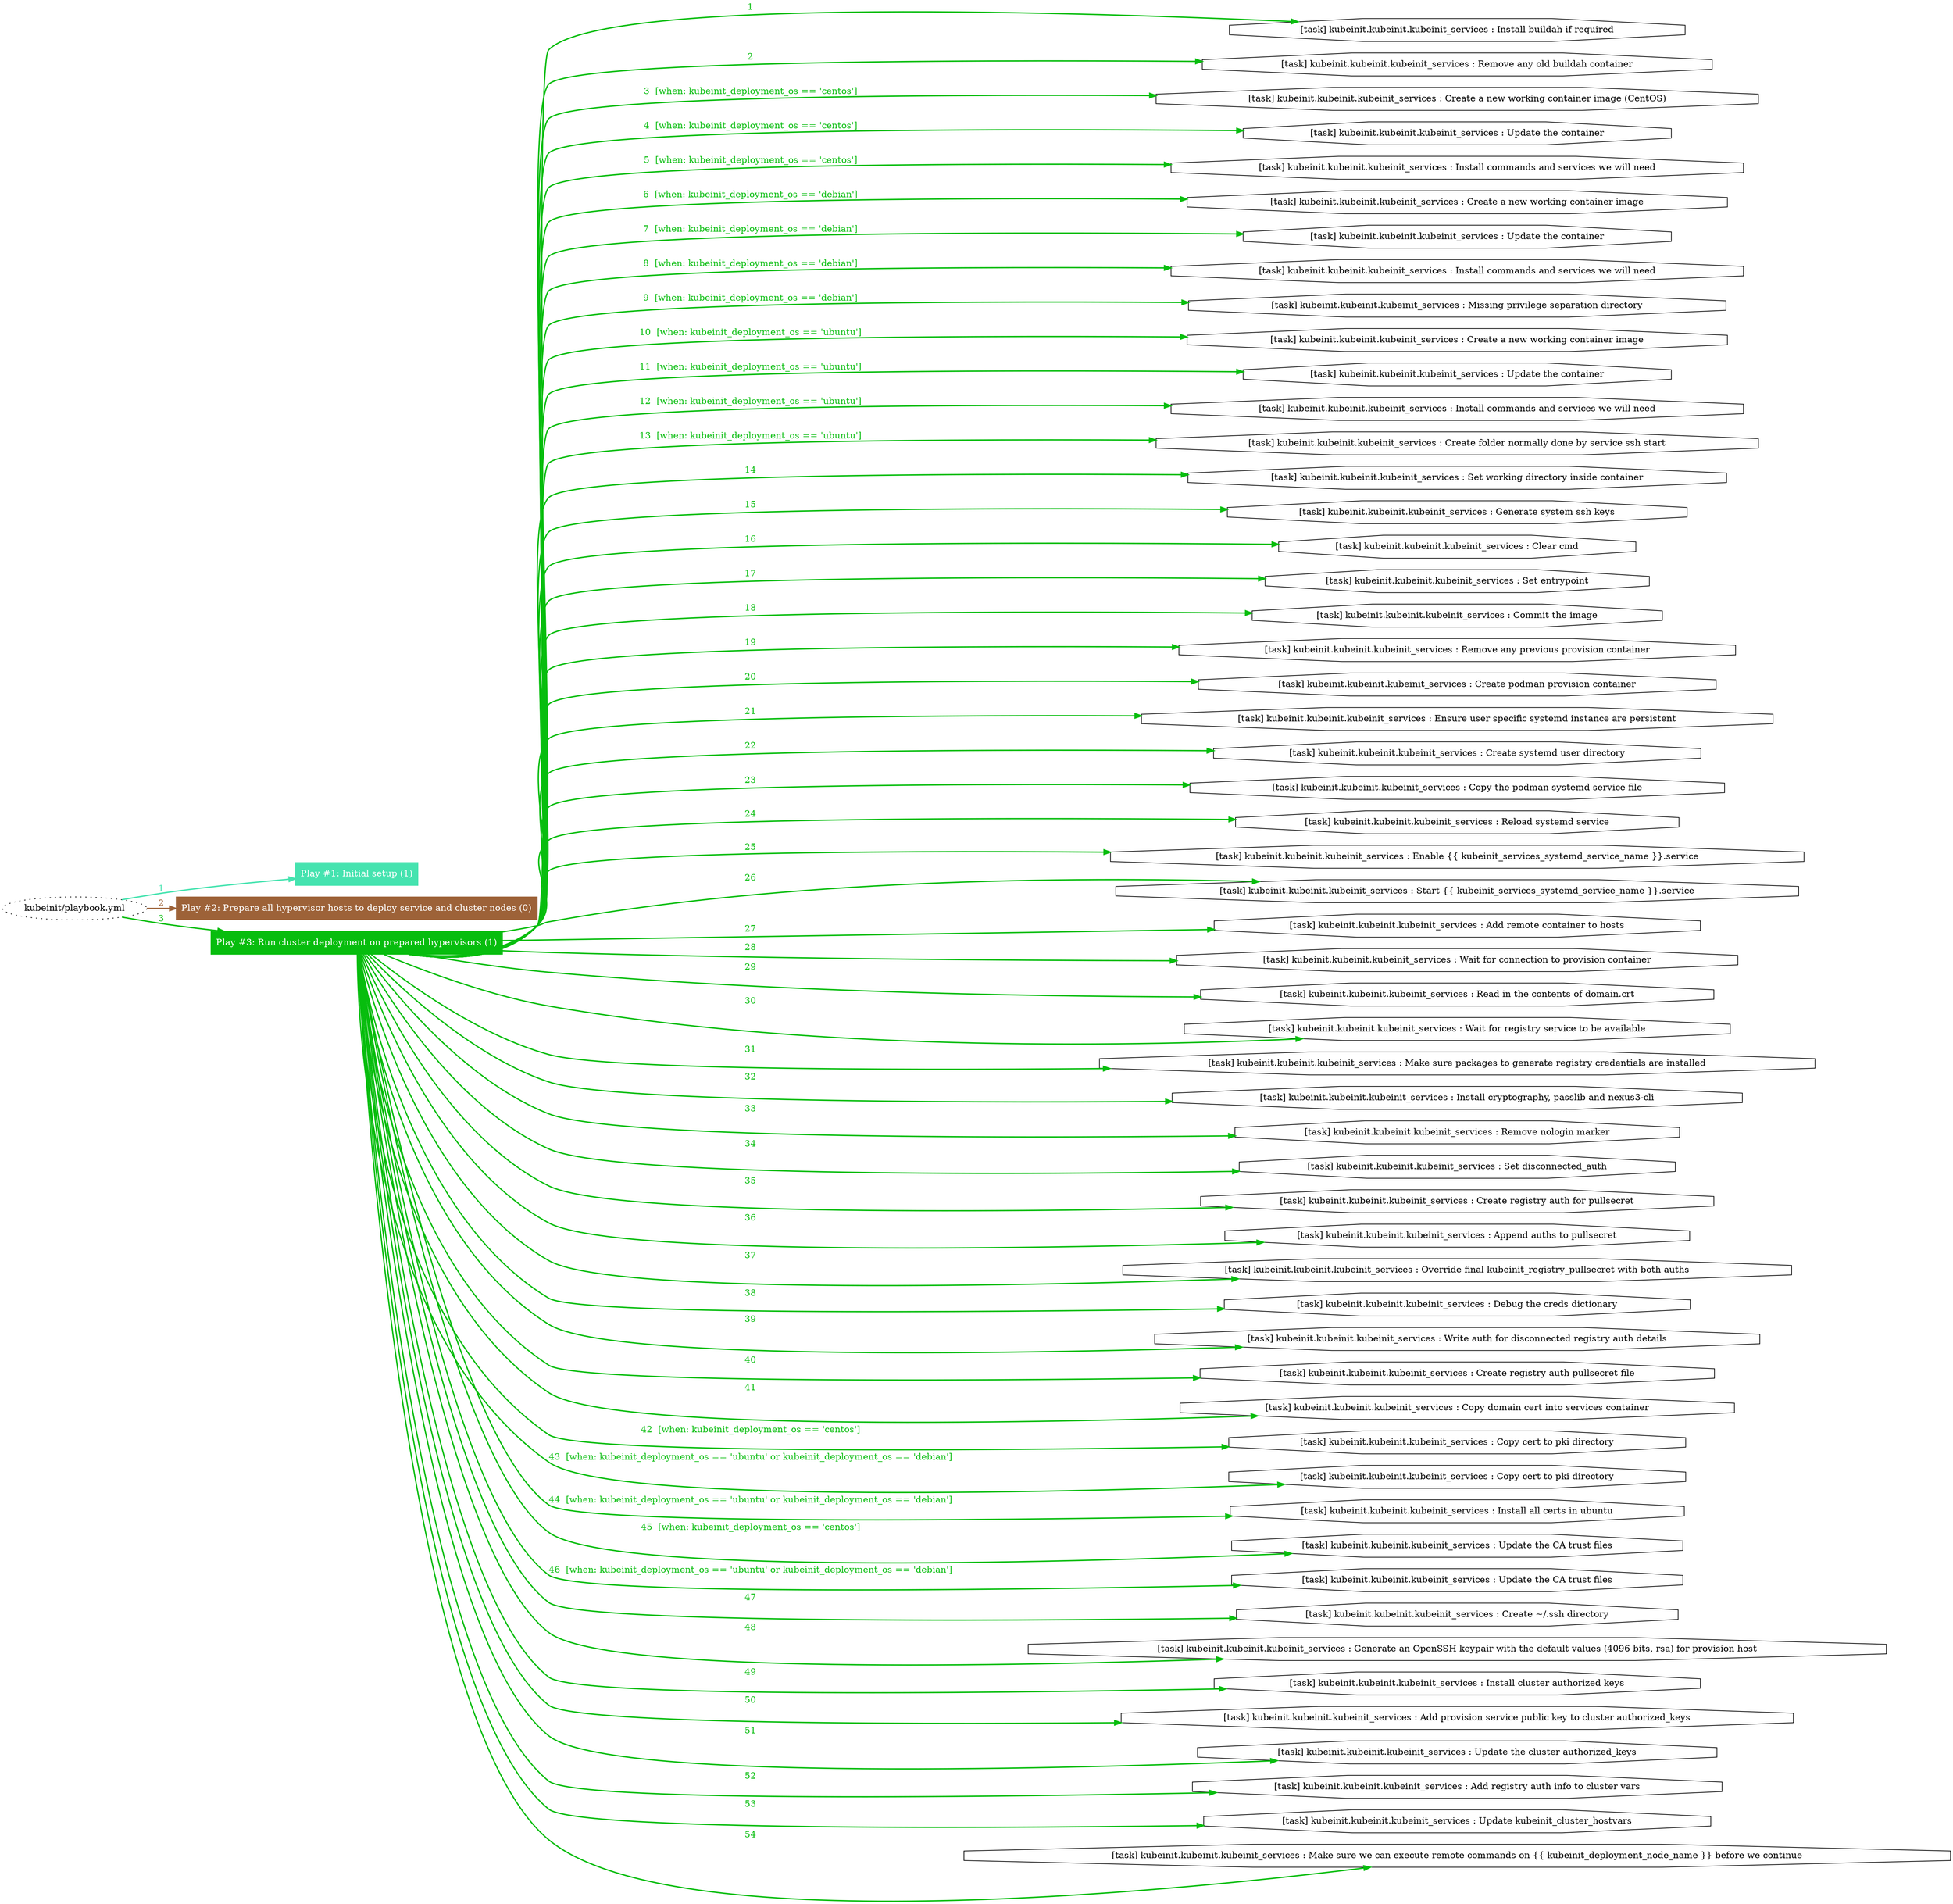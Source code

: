 digraph "kubeinit/playbook.yml "{
	graph [concentrate=true ordering=in rankdir=LR ratio=fill]
	edge [esep=5 sep=10]
	"kubeinit/playbook.yml" [id=root_node style=dotted]
	subgraph "Play #1: Initial setup (1) "{
		"Play #1: Initial setup (1)" [color="#45e3af" fontcolor="#ffffff" id="play_94e02d5f-cb08-4abe-95cd-54f6c1813194" shape=box style=filled tooltip=localhost]
		"kubeinit/playbook.yml" -> "Play #1: Initial setup (1)" [label=1 color="#45e3af" fontcolor="#45e3af" id="edge_6399e828-8134-4f4a-a9a8-cadf7808ef88" style=bold]
	}
	subgraph "Play #2: Prepare all hypervisor hosts to deploy service and cluster nodes (0) "{
		"Play #2: Prepare all hypervisor hosts to deploy service and cluster nodes (0)" [color="#9d6238" fontcolor="#ffffff" id="play_74aadd17-5e53-411e-a6f5-ddb644114a86" shape=box style=filled tooltip=""]
		"kubeinit/playbook.yml" -> "Play #2: Prepare all hypervisor hosts to deploy service and cluster nodes (0)" [label=2 color="#9d6238" fontcolor="#9d6238" id="edge_2dbf3a1b-0868-4cf6-8706-34886b432ef6" style=bold]
	}
	subgraph "Play #3: Run cluster deployment on prepared hypervisors (1) "{
		"Play #3: Run cluster deployment on prepared hypervisors (1)" [color="#07bd0e" fontcolor="#ffffff" id="play_e7e92eea-bb84-405b-894f-a50881201ae2" shape=box style=filled tooltip=localhost]
		"kubeinit/playbook.yml" -> "Play #3: Run cluster deployment on prepared hypervisors (1)" [label=3 color="#07bd0e" fontcolor="#07bd0e" id="edge_d442a16b-6b11-4983-8dc1-a48253c408aa" style=bold]
		"task_7aed0550-ee16-4181-89ea-5df77480c8b1" [label="[task] kubeinit.kubeinit.kubeinit_services : Install buildah if required" id="task_7aed0550-ee16-4181-89ea-5df77480c8b1" shape=octagon tooltip="[task] kubeinit.kubeinit.kubeinit_services : Install buildah if required"]
		"Play #3: Run cluster deployment on prepared hypervisors (1)" -> "task_7aed0550-ee16-4181-89ea-5df77480c8b1" [label=1 color="#07bd0e" fontcolor="#07bd0e" id="edge_4fe4dddd-d7f7-4fc1-aa7d-3e6f69f4f3de" style=bold]
		"task_37867dfd-5090-425d-ba16-5ad7f3053b61" [label="[task] kubeinit.kubeinit.kubeinit_services : Remove any old buildah container" id="task_37867dfd-5090-425d-ba16-5ad7f3053b61" shape=octagon tooltip="[task] kubeinit.kubeinit.kubeinit_services : Remove any old buildah container"]
		"Play #3: Run cluster deployment on prepared hypervisors (1)" -> "task_37867dfd-5090-425d-ba16-5ad7f3053b61" [label=2 color="#07bd0e" fontcolor="#07bd0e" id="edge_cf7352af-fced-4c40-be4c-c944599350e0" style=bold]
		"task_753dcd17-76ef-492a-b087-facd6f6e00d2" [label="[task] kubeinit.kubeinit.kubeinit_services : Create a new working container image (CentOS)" id="task_753dcd17-76ef-492a-b087-facd6f6e00d2" shape=octagon tooltip="[task] kubeinit.kubeinit.kubeinit_services : Create a new working container image (CentOS)"]
		"Play #3: Run cluster deployment on prepared hypervisors (1)" -> "task_753dcd17-76ef-492a-b087-facd6f6e00d2" [label="3  [when: kubeinit_deployment_os == 'centos']" color="#07bd0e" fontcolor="#07bd0e" id="edge_aa36eed0-1ed5-4046-bbb1-a5795e524113" style=bold]
		"task_47e86069-f19a-474f-965f-fcf7ed98fd19" [label="[task] kubeinit.kubeinit.kubeinit_services : Update the container" id="task_47e86069-f19a-474f-965f-fcf7ed98fd19" shape=octagon tooltip="[task] kubeinit.kubeinit.kubeinit_services : Update the container"]
		"Play #3: Run cluster deployment on prepared hypervisors (1)" -> "task_47e86069-f19a-474f-965f-fcf7ed98fd19" [label="4  [when: kubeinit_deployment_os == 'centos']" color="#07bd0e" fontcolor="#07bd0e" id="edge_a9b73b15-5a44-4b04-ad74-755a25037ac0" style=bold]
		"task_3cb484cc-e980-4f82-982b-3e544b36f8ec" [label="[task] kubeinit.kubeinit.kubeinit_services : Install commands and services we will need" id="task_3cb484cc-e980-4f82-982b-3e544b36f8ec" shape=octagon tooltip="[task] kubeinit.kubeinit.kubeinit_services : Install commands and services we will need"]
		"Play #3: Run cluster deployment on prepared hypervisors (1)" -> "task_3cb484cc-e980-4f82-982b-3e544b36f8ec" [label="5  [when: kubeinit_deployment_os == 'centos']" color="#07bd0e" fontcolor="#07bd0e" id="edge_9c48d5d5-9fe1-44de-a0de-c79717889b74" style=bold]
		"task_6f188270-e118-47a4-9df4-ceb1cd53e8d6" [label="[task] kubeinit.kubeinit.kubeinit_services : Create a new working container image" id="task_6f188270-e118-47a4-9df4-ceb1cd53e8d6" shape=octagon tooltip="[task] kubeinit.kubeinit.kubeinit_services : Create a new working container image"]
		"Play #3: Run cluster deployment on prepared hypervisors (1)" -> "task_6f188270-e118-47a4-9df4-ceb1cd53e8d6" [label="6  [when: kubeinit_deployment_os == 'debian']" color="#07bd0e" fontcolor="#07bd0e" id="edge_342b4930-3d9a-47c1-9e68-f35f05ad58da" style=bold]
		"task_87e67b6f-6c93-4475-9a9b-83fe45435d08" [label="[task] kubeinit.kubeinit.kubeinit_services : Update the container" id="task_87e67b6f-6c93-4475-9a9b-83fe45435d08" shape=octagon tooltip="[task] kubeinit.kubeinit.kubeinit_services : Update the container"]
		"Play #3: Run cluster deployment on prepared hypervisors (1)" -> "task_87e67b6f-6c93-4475-9a9b-83fe45435d08" [label="7  [when: kubeinit_deployment_os == 'debian']" color="#07bd0e" fontcolor="#07bd0e" id="edge_522adcb2-b500-4c1c-83cf-da41e2c70a14" style=bold]
		"task_33544b70-b17f-45fa-9e31-bb1850b182a0" [label="[task] kubeinit.kubeinit.kubeinit_services : Install commands and services we will need" id="task_33544b70-b17f-45fa-9e31-bb1850b182a0" shape=octagon tooltip="[task] kubeinit.kubeinit.kubeinit_services : Install commands and services we will need"]
		"Play #3: Run cluster deployment on prepared hypervisors (1)" -> "task_33544b70-b17f-45fa-9e31-bb1850b182a0" [label="8  [when: kubeinit_deployment_os == 'debian']" color="#07bd0e" fontcolor="#07bd0e" id="edge_1ba96931-f413-4850-863b-6a56371427c3" style=bold]
		"task_73a1b0b8-ed19-4ec5-a125-2be35fd2e041" [label="[task] kubeinit.kubeinit.kubeinit_services : Missing privilege separation directory" id="task_73a1b0b8-ed19-4ec5-a125-2be35fd2e041" shape=octagon tooltip="[task] kubeinit.kubeinit.kubeinit_services : Missing privilege separation directory"]
		"Play #3: Run cluster deployment on prepared hypervisors (1)" -> "task_73a1b0b8-ed19-4ec5-a125-2be35fd2e041" [label="9  [when: kubeinit_deployment_os == 'debian']" color="#07bd0e" fontcolor="#07bd0e" id="edge_ea97b221-36b0-4fc5-80fa-2a57531eb063" style=bold]
		"task_fe574f49-60a4-477c-955d-e8330175e321" [label="[task] kubeinit.kubeinit.kubeinit_services : Create a new working container image" id="task_fe574f49-60a4-477c-955d-e8330175e321" shape=octagon tooltip="[task] kubeinit.kubeinit.kubeinit_services : Create a new working container image"]
		"Play #3: Run cluster deployment on prepared hypervisors (1)" -> "task_fe574f49-60a4-477c-955d-e8330175e321" [label="10  [when: kubeinit_deployment_os == 'ubuntu']" color="#07bd0e" fontcolor="#07bd0e" id="edge_35d41085-a9d0-47e3-9818-e6a98d847a76" style=bold]
		"task_168e9931-63fd-4193-8ef9-5d7c3703381e" [label="[task] kubeinit.kubeinit.kubeinit_services : Update the container" id="task_168e9931-63fd-4193-8ef9-5d7c3703381e" shape=octagon tooltip="[task] kubeinit.kubeinit.kubeinit_services : Update the container"]
		"Play #3: Run cluster deployment on prepared hypervisors (1)" -> "task_168e9931-63fd-4193-8ef9-5d7c3703381e" [label="11  [when: kubeinit_deployment_os == 'ubuntu']" color="#07bd0e" fontcolor="#07bd0e" id="edge_6209846e-c820-4927-959d-3326b5dfa330" style=bold]
		"task_723aebad-d042-4a77-9aac-0943e97fade3" [label="[task] kubeinit.kubeinit.kubeinit_services : Install commands and services we will need" id="task_723aebad-d042-4a77-9aac-0943e97fade3" shape=octagon tooltip="[task] kubeinit.kubeinit.kubeinit_services : Install commands and services we will need"]
		"Play #3: Run cluster deployment on prepared hypervisors (1)" -> "task_723aebad-d042-4a77-9aac-0943e97fade3" [label="12  [when: kubeinit_deployment_os == 'ubuntu']" color="#07bd0e" fontcolor="#07bd0e" id="edge_4c7f0215-a9a6-4b97-a2f2-6b963284d784" style=bold]
		"task_afb25ac9-43e4-4deb-8577-d0ba35246e11" [label="[task] kubeinit.kubeinit.kubeinit_services : Create folder normally done by service ssh start" id="task_afb25ac9-43e4-4deb-8577-d0ba35246e11" shape=octagon tooltip="[task] kubeinit.kubeinit.kubeinit_services : Create folder normally done by service ssh start"]
		"Play #3: Run cluster deployment on prepared hypervisors (1)" -> "task_afb25ac9-43e4-4deb-8577-d0ba35246e11" [label="13  [when: kubeinit_deployment_os == 'ubuntu']" color="#07bd0e" fontcolor="#07bd0e" id="edge_cb2f0153-f206-4ace-8a2f-5c04c0c03bad" style=bold]
		"task_73cce518-3f08-49a0-91ec-a4349951511b" [label="[task] kubeinit.kubeinit.kubeinit_services : Set working directory inside container" id="task_73cce518-3f08-49a0-91ec-a4349951511b" shape=octagon tooltip="[task] kubeinit.kubeinit.kubeinit_services : Set working directory inside container"]
		"Play #3: Run cluster deployment on prepared hypervisors (1)" -> "task_73cce518-3f08-49a0-91ec-a4349951511b" [label=14 color="#07bd0e" fontcolor="#07bd0e" id="edge_d4b92e72-3eea-41f9-8404-a25d527fa6df" style=bold]
		"task_78831825-257b-4684-ad28-55865184ad01" [label="[task] kubeinit.kubeinit.kubeinit_services : Generate system ssh keys" id="task_78831825-257b-4684-ad28-55865184ad01" shape=octagon tooltip="[task] kubeinit.kubeinit.kubeinit_services : Generate system ssh keys"]
		"Play #3: Run cluster deployment on prepared hypervisors (1)" -> "task_78831825-257b-4684-ad28-55865184ad01" [label=15 color="#07bd0e" fontcolor="#07bd0e" id="edge_9e4fa51e-9ce7-48d7-a1cc-3640ff76d3a7" style=bold]
		"task_c38df3ac-c78f-4c42-96d5-216eddecd9df" [label="[task] kubeinit.kubeinit.kubeinit_services : Clear cmd" id="task_c38df3ac-c78f-4c42-96d5-216eddecd9df" shape=octagon tooltip="[task] kubeinit.kubeinit.kubeinit_services : Clear cmd"]
		"Play #3: Run cluster deployment on prepared hypervisors (1)" -> "task_c38df3ac-c78f-4c42-96d5-216eddecd9df" [label=16 color="#07bd0e" fontcolor="#07bd0e" id="edge_3656b1ed-86eb-48ad-81a3-762d37994f23" style=bold]
		"task_1cc01259-9bc3-4c40-9ec9-48aa828c9d81" [label="[task] kubeinit.kubeinit.kubeinit_services : Set entrypoint" id="task_1cc01259-9bc3-4c40-9ec9-48aa828c9d81" shape=octagon tooltip="[task] kubeinit.kubeinit.kubeinit_services : Set entrypoint"]
		"Play #3: Run cluster deployment on prepared hypervisors (1)" -> "task_1cc01259-9bc3-4c40-9ec9-48aa828c9d81" [label=17 color="#07bd0e" fontcolor="#07bd0e" id="edge_d705b152-b477-4aea-b403-c8b589bdc2bd" style=bold]
		"task_df9e82a3-6a04-474f-af22-23601a8c4b60" [label="[task] kubeinit.kubeinit.kubeinit_services : Commit the image" id="task_df9e82a3-6a04-474f-af22-23601a8c4b60" shape=octagon tooltip="[task] kubeinit.kubeinit.kubeinit_services : Commit the image"]
		"Play #3: Run cluster deployment on prepared hypervisors (1)" -> "task_df9e82a3-6a04-474f-af22-23601a8c4b60" [label=18 color="#07bd0e" fontcolor="#07bd0e" id="edge_67484bc0-6ae1-47ce-91af-0ac4a5853e42" style=bold]
		"task_a7c9d70d-9861-46c8-a499-f608581b4b00" [label="[task] kubeinit.kubeinit.kubeinit_services : Remove any previous provision container" id="task_a7c9d70d-9861-46c8-a499-f608581b4b00" shape=octagon tooltip="[task] kubeinit.kubeinit.kubeinit_services : Remove any previous provision container"]
		"Play #3: Run cluster deployment on prepared hypervisors (1)" -> "task_a7c9d70d-9861-46c8-a499-f608581b4b00" [label=19 color="#07bd0e" fontcolor="#07bd0e" id="edge_ff6d18a5-3039-4d5d-8004-e42facd81353" style=bold]
		"task_bb06c56d-41d9-4e5d-8657-518233599dd0" [label="[task] kubeinit.kubeinit.kubeinit_services : Create podman provision container" id="task_bb06c56d-41d9-4e5d-8657-518233599dd0" shape=octagon tooltip="[task] kubeinit.kubeinit.kubeinit_services : Create podman provision container"]
		"Play #3: Run cluster deployment on prepared hypervisors (1)" -> "task_bb06c56d-41d9-4e5d-8657-518233599dd0" [label=20 color="#07bd0e" fontcolor="#07bd0e" id="edge_fe997562-3c35-40be-9f70-9bd39e3464ae" style=bold]
		"task_3e160be9-716b-45cd-8956-c2caeeb4d4ef" [label="[task] kubeinit.kubeinit.kubeinit_services : Ensure user specific systemd instance are persistent" id="task_3e160be9-716b-45cd-8956-c2caeeb4d4ef" shape=octagon tooltip="[task] kubeinit.kubeinit.kubeinit_services : Ensure user specific systemd instance are persistent"]
		"Play #3: Run cluster deployment on prepared hypervisors (1)" -> "task_3e160be9-716b-45cd-8956-c2caeeb4d4ef" [label=21 color="#07bd0e" fontcolor="#07bd0e" id="edge_70079d71-682e-46ba-9761-4fce40d64169" style=bold]
		"task_a272232a-2ea0-48be-a08f-ac3357ca5486" [label="[task] kubeinit.kubeinit.kubeinit_services : Create systemd user directory" id="task_a272232a-2ea0-48be-a08f-ac3357ca5486" shape=octagon tooltip="[task] kubeinit.kubeinit.kubeinit_services : Create systemd user directory"]
		"Play #3: Run cluster deployment on prepared hypervisors (1)" -> "task_a272232a-2ea0-48be-a08f-ac3357ca5486" [label=22 color="#07bd0e" fontcolor="#07bd0e" id="edge_372b93f5-3202-4887-a176-3e13cced6fef" style=bold]
		"task_eb7a65de-3be9-46fd-9fa4-3864b6491f26" [label="[task] kubeinit.kubeinit.kubeinit_services : Copy the podman systemd service file" id="task_eb7a65de-3be9-46fd-9fa4-3864b6491f26" shape=octagon tooltip="[task] kubeinit.kubeinit.kubeinit_services : Copy the podman systemd service file"]
		"Play #3: Run cluster deployment on prepared hypervisors (1)" -> "task_eb7a65de-3be9-46fd-9fa4-3864b6491f26" [label=23 color="#07bd0e" fontcolor="#07bd0e" id="edge_04632ac0-b1f2-4cec-9d75-5aeabab65b16" style=bold]
		"task_7e69de6f-f813-4d23-a3c1-1258dc7b445c" [label="[task] kubeinit.kubeinit.kubeinit_services : Reload systemd service" id="task_7e69de6f-f813-4d23-a3c1-1258dc7b445c" shape=octagon tooltip="[task] kubeinit.kubeinit.kubeinit_services : Reload systemd service"]
		"Play #3: Run cluster deployment on prepared hypervisors (1)" -> "task_7e69de6f-f813-4d23-a3c1-1258dc7b445c" [label=24 color="#07bd0e" fontcolor="#07bd0e" id="edge_3630f98c-1801-4947-bb26-a4306a118deb" style=bold]
		"task_19b19979-8880-47ec-b48e-6867e6f4ad89" [label="[task] kubeinit.kubeinit.kubeinit_services : Enable {{ kubeinit_services_systemd_service_name }}.service" id="task_19b19979-8880-47ec-b48e-6867e6f4ad89" shape=octagon tooltip="[task] kubeinit.kubeinit.kubeinit_services : Enable {{ kubeinit_services_systemd_service_name }}.service"]
		"Play #3: Run cluster deployment on prepared hypervisors (1)" -> "task_19b19979-8880-47ec-b48e-6867e6f4ad89" [label=25 color="#07bd0e" fontcolor="#07bd0e" id="edge_fbfbeeb1-1c2e-4e29-a948-33976cd80f95" style=bold]
		"task_20a98c42-eb7b-4904-9603-3a2cbcc91ff6" [label="[task] kubeinit.kubeinit.kubeinit_services : Start {{ kubeinit_services_systemd_service_name }}.service" id="task_20a98c42-eb7b-4904-9603-3a2cbcc91ff6" shape=octagon tooltip="[task] kubeinit.kubeinit.kubeinit_services : Start {{ kubeinit_services_systemd_service_name }}.service"]
		"Play #3: Run cluster deployment on prepared hypervisors (1)" -> "task_20a98c42-eb7b-4904-9603-3a2cbcc91ff6" [label=26 color="#07bd0e" fontcolor="#07bd0e" id="edge_c40cf61d-d143-48d1-97eb-051158fc55e9" style=bold]
		"task_54bb7e0c-9eb3-4321-a901-276f8dbbe9c2" [label="[task] kubeinit.kubeinit.kubeinit_services : Add remote container to hosts" id="task_54bb7e0c-9eb3-4321-a901-276f8dbbe9c2" shape=octagon tooltip="[task] kubeinit.kubeinit.kubeinit_services : Add remote container to hosts"]
		"Play #3: Run cluster deployment on prepared hypervisors (1)" -> "task_54bb7e0c-9eb3-4321-a901-276f8dbbe9c2" [label=27 color="#07bd0e" fontcolor="#07bd0e" id="edge_e5d7b1ce-7419-4316-8b41-63730e369f59" style=bold]
		"task_e46fd42d-098a-48fa-bd2f-fa0fd0348f26" [label="[task] kubeinit.kubeinit.kubeinit_services : Wait for connection to provision container" id="task_e46fd42d-098a-48fa-bd2f-fa0fd0348f26" shape=octagon tooltip="[task] kubeinit.kubeinit.kubeinit_services : Wait for connection to provision container"]
		"Play #3: Run cluster deployment on prepared hypervisors (1)" -> "task_e46fd42d-098a-48fa-bd2f-fa0fd0348f26" [label=28 color="#07bd0e" fontcolor="#07bd0e" id="edge_54fecc83-d615-4a97-b132-9e4852976f83" style=bold]
		"task_28bfcb51-d8d0-4b58-91e0-46ac6d4d205f" [label="[task] kubeinit.kubeinit.kubeinit_services : Read in the contents of domain.crt" id="task_28bfcb51-d8d0-4b58-91e0-46ac6d4d205f" shape=octagon tooltip="[task] kubeinit.kubeinit.kubeinit_services : Read in the contents of domain.crt"]
		"Play #3: Run cluster deployment on prepared hypervisors (1)" -> "task_28bfcb51-d8d0-4b58-91e0-46ac6d4d205f" [label=29 color="#07bd0e" fontcolor="#07bd0e" id="edge_bb6a67c0-a64d-4acf-a756-1559186a5068" style=bold]
		"task_99f34e05-24af-4bdc-91ef-d5d9137d25f4" [label="[task] kubeinit.kubeinit.kubeinit_services : Wait for registry service to be available" id="task_99f34e05-24af-4bdc-91ef-d5d9137d25f4" shape=octagon tooltip="[task] kubeinit.kubeinit.kubeinit_services : Wait for registry service to be available"]
		"Play #3: Run cluster deployment on prepared hypervisors (1)" -> "task_99f34e05-24af-4bdc-91ef-d5d9137d25f4" [label=30 color="#07bd0e" fontcolor="#07bd0e" id="edge_060b0587-55a8-4add-8b6e-5ecb25f17a94" style=bold]
		"task_7af9385a-e0f0-4075-a6f4-7db7b32b5e20" [label="[task] kubeinit.kubeinit.kubeinit_services : Make sure packages to generate registry credentials are installed" id="task_7af9385a-e0f0-4075-a6f4-7db7b32b5e20" shape=octagon tooltip="[task] kubeinit.kubeinit.kubeinit_services : Make sure packages to generate registry credentials are installed"]
		"Play #3: Run cluster deployment on prepared hypervisors (1)" -> "task_7af9385a-e0f0-4075-a6f4-7db7b32b5e20" [label=31 color="#07bd0e" fontcolor="#07bd0e" id="edge_86570970-2def-4daf-a712-d9ad11ce0441" style=bold]
		"task_18dfcb80-35c6-4a4e-87f8-2052da4dcf5a" [label="[task] kubeinit.kubeinit.kubeinit_services : Install cryptography, passlib and nexus3-cli" id="task_18dfcb80-35c6-4a4e-87f8-2052da4dcf5a" shape=octagon tooltip="[task] kubeinit.kubeinit.kubeinit_services : Install cryptography, passlib and nexus3-cli"]
		"Play #3: Run cluster deployment on prepared hypervisors (1)" -> "task_18dfcb80-35c6-4a4e-87f8-2052da4dcf5a" [label=32 color="#07bd0e" fontcolor="#07bd0e" id="edge_66451ed0-8b08-42f2-829e-c8fdb1439d30" style=bold]
		"task_38ad7d3e-6f93-4d83-a002-f6866f2cd06a" [label="[task] kubeinit.kubeinit.kubeinit_services : Remove nologin marker" id="task_38ad7d3e-6f93-4d83-a002-f6866f2cd06a" shape=octagon tooltip="[task] kubeinit.kubeinit.kubeinit_services : Remove nologin marker"]
		"Play #3: Run cluster deployment on prepared hypervisors (1)" -> "task_38ad7d3e-6f93-4d83-a002-f6866f2cd06a" [label=33 color="#07bd0e" fontcolor="#07bd0e" id="edge_36d51ea9-358e-414e-b3f7-0d21fe83d8c1" style=bold]
		"task_5644cee5-f743-4c35-ad4c-0c1f2b585d21" [label="[task] kubeinit.kubeinit.kubeinit_services : Set disconnected_auth" id="task_5644cee5-f743-4c35-ad4c-0c1f2b585d21" shape=octagon tooltip="[task] kubeinit.kubeinit.kubeinit_services : Set disconnected_auth"]
		"Play #3: Run cluster deployment on prepared hypervisors (1)" -> "task_5644cee5-f743-4c35-ad4c-0c1f2b585d21" [label=34 color="#07bd0e" fontcolor="#07bd0e" id="edge_dc021e5d-842b-4d45-86cf-d9581ba37fd1" style=bold]
		"task_bbdd353b-fa16-4a5f-b001-d6b1cdb822c2" [label="[task] kubeinit.kubeinit.kubeinit_services : Create registry auth for pullsecret" id="task_bbdd353b-fa16-4a5f-b001-d6b1cdb822c2" shape=octagon tooltip="[task] kubeinit.kubeinit.kubeinit_services : Create registry auth for pullsecret"]
		"Play #3: Run cluster deployment on prepared hypervisors (1)" -> "task_bbdd353b-fa16-4a5f-b001-d6b1cdb822c2" [label=35 color="#07bd0e" fontcolor="#07bd0e" id="edge_24b7748c-dbc9-43e9-a76e-97d35f58fa60" style=bold]
		"task_f9b2f19c-5ef2-487e-a01e-562d42b3c55a" [label="[task] kubeinit.kubeinit.kubeinit_services : Append auths to pullsecret" id="task_f9b2f19c-5ef2-487e-a01e-562d42b3c55a" shape=octagon tooltip="[task] kubeinit.kubeinit.kubeinit_services : Append auths to pullsecret"]
		"Play #3: Run cluster deployment on prepared hypervisors (1)" -> "task_f9b2f19c-5ef2-487e-a01e-562d42b3c55a" [label=36 color="#07bd0e" fontcolor="#07bd0e" id="edge_bac417ad-559a-454a-ba41-53d9f5ae476a" style=bold]
		"task_b4e4513e-0399-46f1-b30f-ce6d1f5f59b9" [label="[task] kubeinit.kubeinit.kubeinit_services : Override final kubeinit_registry_pullsecret with both auths" id="task_b4e4513e-0399-46f1-b30f-ce6d1f5f59b9" shape=octagon tooltip="[task] kubeinit.kubeinit.kubeinit_services : Override final kubeinit_registry_pullsecret with both auths"]
		"Play #3: Run cluster deployment on prepared hypervisors (1)" -> "task_b4e4513e-0399-46f1-b30f-ce6d1f5f59b9" [label=37 color="#07bd0e" fontcolor="#07bd0e" id="edge_8ccc2580-e2e9-4ae4-8dc5-a1d16d87f38b" style=bold]
		"task_9b4ac810-f4e6-4790-b357-9c9ef9e4722b" [label="[task] kubeinit.kubeinit.kubeinit_services : Debug the creds dictionary" id="task_9b4ac810-f4e6-4790-b357-9c9ef9e4722b" shape=octagon tooltip="[task] kubeinit.kubeinit.kubeinit_services : Debug the creds dictionary"]
		"Play #3: Run cluster deployment on prepared hypervisors (1)" -> "task_9b4ac810-f4e6-4790-b357-9c9ef9e4722b" [label=38 color="#07bd0e" fontcolor="#07bd0e" id="edge_c4698520-2663-4edd-9023-77edd8fc58bf" style=bold]
		"task_272d750a-ddc9-4856-aaf9-6fc2e9567abd" [label="[task] kubeinit.kubeinit.kubeinit_services : Write auth for disconnected registry auth details" id="task_272d750a-ddc9-4856-aaf9-6fc2e9567abd" shape=octagon tooltip="[task] kubeinit.kubeinit.kubeinit_services : Write auth for disconnected registry auth details"]
		"Play #3: Run cluster deployment on prepared hypervisors (1)" -> "task_272d750a-ddc9-4856-aaf9-6fc2e9567abd" [label=39 color="#07bd0e" fontcolor="#07bd0e" id="edge_9e4a0c2b-b32d-40f5-af9d-2c27c70267a7" style=bold]
		"task_8926311f-3580-4390-afcc-4a61c48155cf" [label="[task] kubeinit.kubeinit.kubeinit_services : Create registry auth pullsecret file" id="task_8926311f-3580-4390-afcc-4a61c48155cf" shape=octagon tooltip="[task] kubeinit.kubeinit.kubeinit_services : Create registry auth pullsecret file"]
		"Play #3: Run cluster deployment on prepared hypervisors (1)" -> "task_8926311f-3580-4390-afcc-4a61c48155cf" [label=40 color="#07bd0e" fontcolor="#07bd0e" id="edge_ab16871a-d475-4589-885c-0a8d49cd0406" style=bold]
		"task_179ae89c-370e-4b97-a62c-172ef80c29ad" [label="[task] kubeinit.kubeinit.kubeinit_services : Copy domain cert into services container" id="task_179ae89c-370e-4b97-a62c-172ef80c29ad" shape=octagon tooltip="[task] kubeinit.kubeinit.kubeinit_services : Copy domain cert into services container"]
		"Play #3: Run cluster deployment on prepared hypervisors (1)" -> "task_179ae89c-370e-4b97-a62c-172ef80c29ad" [label=41 color="#07bd0e" fontcolor="#07bd0e" id="edge_63674646-679d-4d31-bec6-221cb14ee63c" style=bold]
		"task_0a66f22e-39a5-411f-be2d-90db95e47769" [label="[task] kubeinit.kubeinit.kubeinit_services : Copy cert to pki directory" id="task_0a66f22e-39a5-411f-be2d-90db95e47769" shape=octagon tooltip="[task] kubeinit.kubeinit.kubeinit_services : Copy cert to pki directory"]
		"Play #3: Run cluster deployment on prepared hypervisors (1)" -> "task_0a66f22e-39a5-411f-be2d-90db95e47769" [label="42  [when: kubeinit_deployment_os == 'centos']" color="#07bd0e" fontcolor="#07bd0e" id="edge_1c95b10d-f589-42b6-a341-9bfc3b8bd264" style=bold]
		"task_b073bc7b-5074-4b10-9f5a-6b31d2b4d301" [label="[task] kubeinit.kubeinit.kubeinit_services : Copy cert to pki directory" id="task_b073bc7b-5074-4b10-9f5a-6b31d2b4d301" shape=octagon tooltip="[task] kubeinit.kubeinit.kubeinit_services : Copy cert to pki directory"]
		"Play #3: Run cluster deployment on prepared hypervisors (1)" -> "task_b073bc7b-5074-4b10-9f5a-6b31d2b4d301" [label="43  [when: kubeinit_deployment_os == 'ubuntu' or kubeinit_deployment_os == 'debian']" color="#07bd0e" fontcolor="#07bd0e" id="edge_4a210b41-116d-48b7-995a-de8ed345e94c" style=bold]
		"task_47cb7801-ba55-415c-ba11-652b529e6e1b" [label="[task] kubeinit.kubeinit.kubeinit_services : Install all certs in ubuntu" id="task_47cb7801-ba55-415c-ba11-652b529e6e1b" shape=octagon tooltip="[task] kubeinit.kubeinit.kubeinit_services : Install all certs in ubuntu"]
		"Play #3: Run cluster deployment on prepared hypervisors (1)" -> "task_47cb7801-ba55-415c-ba11-652b529e6e1b" [label="44  [when: kubeinit_deployment_os == 'ubuntu' or kubeinit_deployment_os == 'debian']" color="#07bd0e" fontcolor="#07bd0e" id="edge_838df92d-9167-4b08-a224-4b88e6b9454d" style=bold]
		"task_1c4b431d-bd36-493b-aba3-0163a1bebd41" [label="[task] kubeinit.kubeinit.kubeinit_services : Update the CA trust files" id="task_1c4b431d-bd36-493b-aba3-0163a1bebd41" shape=octagon tooltip="[task] kubeinit.kubeinit.kubeinit_services : Update the CA trust files"]
		"Play #3: Run cluster deployment on prepared hypervisors (1)" -> "task_1c4b431d-bd36-493b-aba3-0163a1bebd41" [label="45  [when: kubeinit_deployment_os == 'centos']" color="#07bd0e" fontcolor="#07bd0e" id="edge_b10d4e14-820c-4327-bba5-34a963ec0863" style=bold]
		"task_44bc4f2e-c0bb-4217-a3f9-4a2d03d6d63f" [label="[task] kubeinit.kubeinit.kubeinit_services : Update the CA trust files" id="task_44bc4f2e-c0bb-4217-a3f9-4a2d03d6d63f" shape=octagon tooltip="[task] kubeinit.kubeinit.kubeinit_services : Update the CA trust files"]
		"Play #3: Run cluster deployment on prepared hypervisors (1)" -> "task_44bc4f2e-c0bb-4217-a3f9-4a2d03d6d63f" [label="46  [when: kubeinit_deployment_os == 'ubuntu' or kubeinit_deployment_os == 'debian']" color="#07bd0e" fontcolor="#07bd0e" id="edge_a5efbbb9-f5b9-486d-a4c2-f94daf45caa1" style=bold]
		"task_50535c1b-4a85-45b1-ab26-fcf028e2b2c8" [label="[task] kubeinit.kubeinit.kubeinit_services : Create ~/.ssh directory" id="task_50535c1b-4a85-45b1-ab26-fcf028e2b2c8" shape=octagon tooltip="[task] kubeinit.kubeinit.kubeinit_services : Create ~/.ssh directory"]
		"Play #3: Run cluster deployment on prepared hypervisors (1)" -> "task_50535c1b-4a85-45b1-ab26-fcf028e2b2c8" [label=47 color="#07bd0e" fontcolor="#07bd0e" id="edge_4d54338e-01a2-43c7-bbdc-082d86e5aaf9" style=bold]
		"task_97a99e33-3ac9-4de6-9caf-c30248637cfe" [label="[task] kubeinit.kubeinit.kubeinit_services : Generate an OpenSSH keypair with the default values (4096 bits, rsa) for provision host" id="task_97a99e33-3ac9-4de6-9caf-c30248637cfe" shape=octagon tooltip="[task] kubeinit.kubeinit.kubeinit_services : Generate an OpenSSH keypair with the default values (4096 bits, rsa) for provision host"]
		"Play #3: Run cluster deployment on prepared hypervisors (1)" -> "task_97a99e33-3ac9-4de6-9caf-c30248637cfe" [label=48 color="#07bd0e" fontcolor="#07bd0e" id="edge_8cb48a35-8753-421d-94b2-15cd537aff89" style=bold]
		"task_619e4a95-f047-4523-b002-3e0c19cff442" [label="[task] kubeinit.kubeinit.kubeinit_services : Install cluster authorized keys" id="task_619e4a95-f047-4523-b002-3e0c19cff442" shape=octagon tooltip="[task] kubeinit.kubeinit.kubeinit_services : Install cluster authorized keys"]
		"Play #3: Run cluster deployment on prepared hypervisors (1)" -> "task_619e4a95-f047-4523-b002-3e0c19cff442" [label=49 color="#07bd0e" fontcolor="#07bd0e" id="edge_ea31d093-6593-4e36-b7c1-f2178febe5d4" style=bold]
		"task_74d6824b-a403-4859-889e-1dc80bcfbd6a" [label="[task] kubeinit.kubeinit.kubeinit_services : Add provision service public key to cluster authorized_keys" id="task_74d6824b-a403-4859-889e-1dc80bcfbd6a" shape=octagon tooltip="[task] kubeinit.kubeinit.kubeinit_services : Add provision service public key to cluster authorized_keys"]
		"Play #3: Run cluster deployment on prepared hypervisors (1)" -> "task_74d6824b-a403-4859-889e-1dc80bcfbd6a" [label=50 color="#07bd0e" fontcolor="#07bd0e" id="edge_e1c7eba0-2a63-4152-9884-31d1a7ac48c2" style=bold]
		"task_bf2911d4-3146-49a3-be6b-4d3a8942ff30" [label="[task] kubeinit.kubeinit.kubeinit_services : Update the cluster authorized_keys" id="task_bf2911d4-3146-49a3-be6b-4d3a8942ff30" shape=octagon tooltip="[task] kubeinit.kubeinit.kubeinit_services : Update the cluster authorized_keys"]
		"Play #3: Run cluster deployment on prepared hypervisors (1)" -> "task_bf2911d4-3146-49a3-be6b-4d3a8942ff30" [label=51 color="#07bd0e" fontcolor="#07bd0e" id="edge_9dc629ea-ad94-41ff-b83b-63de56163007" style=bold]
		"task_eb552bba-5658-40b9-ac5b-c56feedddcf0" [label="[task] kubeinit.kubeinit.kubeinit_services : Add registry auth info to cluster vars" id="task_eb552bba-5658-40b9-ac5b-c56feedddcf0" shape=octagon tooltip="[task] kubeinit.kubeinit.kubeinit_services : Add registry auth info to cluster vars"]
		"Play #3: Run cluster deployment on prepared hypervisors (1)" -> "task_eb552bba-5658-40b9-ac5b-c56feedddcf0" [label=52 color="#07bd0e" fontcolor="#07bd0e" id="edge_acd5c371-9fa9-4eb5-a098-8960dd0c1629" style=bold]
		"task_290c7562-5466-48b3-88fe-95e1c1dd64e4" [label="[task] kubeinit.kubeinit.kubeinit_services : Update kubeinit_cluster_hostvars" id="task_290c7562-5466-48b3-88fe-95e1c1dd64e4" shape=octagon tooltip="[task] kubeinit.kubeinit.kubeinit_services : Update kubeinit_cluster_hostvars"]
		"Play #3: Run cluster deployment on prepared hypervisors (1)" -> "task_290c7562-5466-48b3-88fe-95e1c1dd64e4" [label=53 color="#07bd0e" fontcolor="#07bd0e" id="edge_0bbf1091-655c-40e6-9cff-752ec9703e0b" style=bold]
		"task_63167a34-46bf-488d-980c-acb57108ccf3" [label="[task] kubeinit.kubeinit.kubeinit_services : Make sure we can execute remote commands on {{ kubeinit_deployment_node_name }} before we continue" id="task_63167a34-46bf-488d-980c-acb57108ccf3" shape=octagon tooltip="[task] kubeinit.kubeinit.kubeinit_services : Make sure we can execute remote commands on {{ kubeinit_deployment_node_name }} before we continue"]
		"Play #3: Run cluster deployment on prepared hypervisors (1)" -> "task_63167a34-46bf-488d-980c-acb57108ccf3" [label=54 color="#07bd0e" fontcolor="#07bd0e" id="edge_906b9060-dd53-41d6-881c-1f5ff6451597" style=bold]
	}
}
